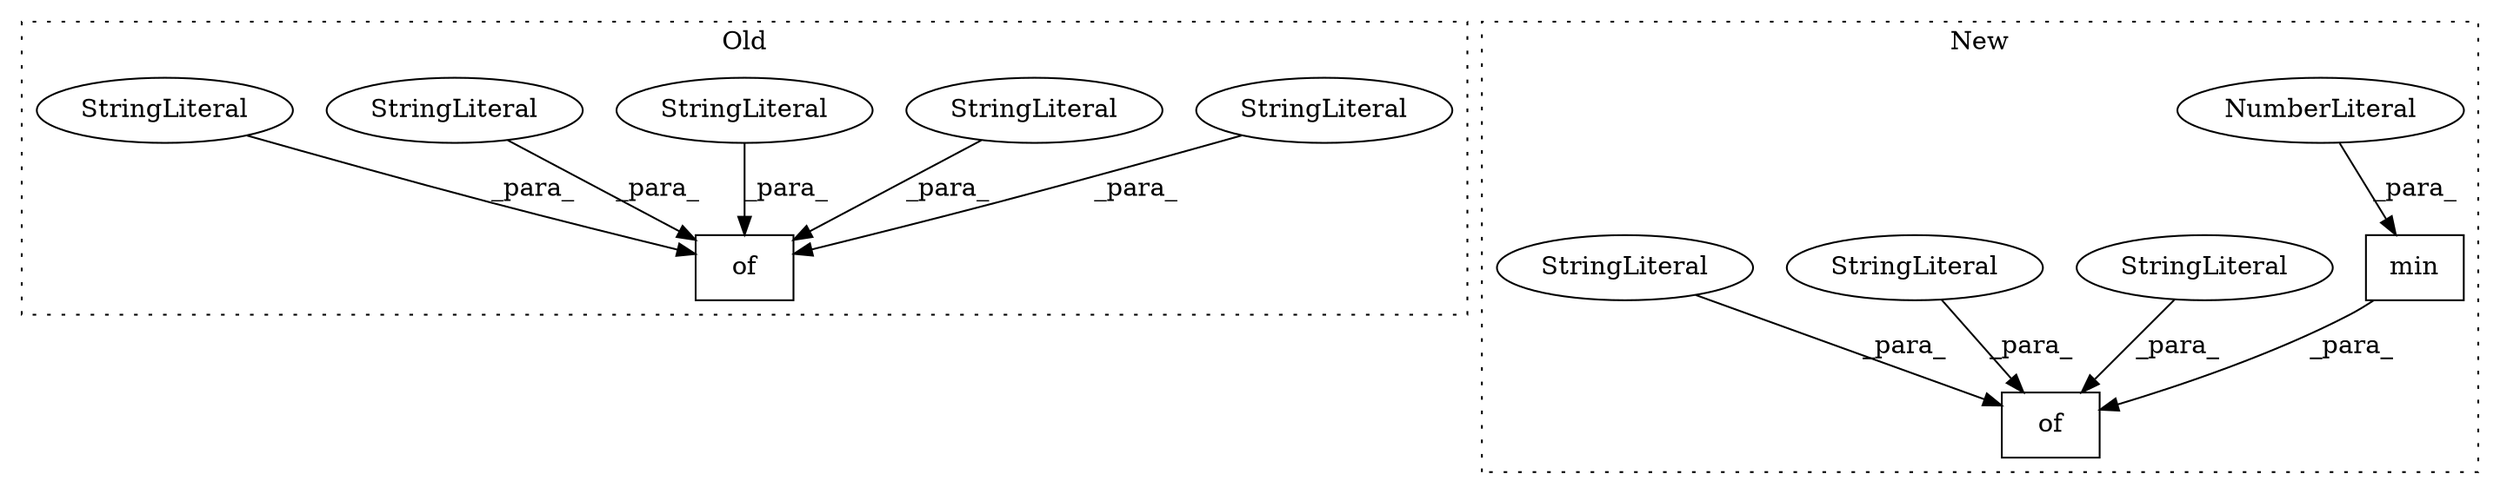 digraph G {
subgraph cluster0 {
1 [label="of" a="32" s="687,962" l="3,1" shape="box"];
3 [label="StringLiteral" a="45" s="752" l="15" shape="ellipse"];
4 [label="StringLiteral" a="45" s="841" l="12" shape="ellipse"];
5 [label="StringLiteral" a="45" s="711" l="8" shape="ellipse"];
8 [label="StringLiteral" a="45" s="894" l="15" shape="ellipse"];
11 [label="StringLiteral" a="45" s="737" l="11" shape="ellipse"];
label = "Old";
style="dotted";
}
subgraph cluster1 {
2 [label="min" a="32" s="1130,1193" l="4,1" shape="box"];
6 [label="NumberLiteral" a="34" s="1190" l="3" shape="ellipse"];
7 [label="of" a="32" s="764,1327" l="3,1" shape="box"];
9 [label="StringLiteral" a="45" s="845" l="6" shape="ellipse"];
10 [label="StringLiteral" a="45" s="797" l="16" shape="ellipse"];
12 [label="StringLiteral" a="45" s="1111" l="18" shape="ellipse"];
label = "New";
style="dotted";
}
2 -> 7 [label="_para_"];
3 -> 1 [label="_para_"];
4 -> 1 [label="_para_"];
5 -> 1 [label="_para_"];
6 -> 2 [label="_para_"];
8 -> 1 [label="_para_"];
9 -> 7 [label="_para_"];
10 -> 7 [label="_para_"];
11 -> 1 [label="_para_"];
12 -> 7 [label="_para_"];
}